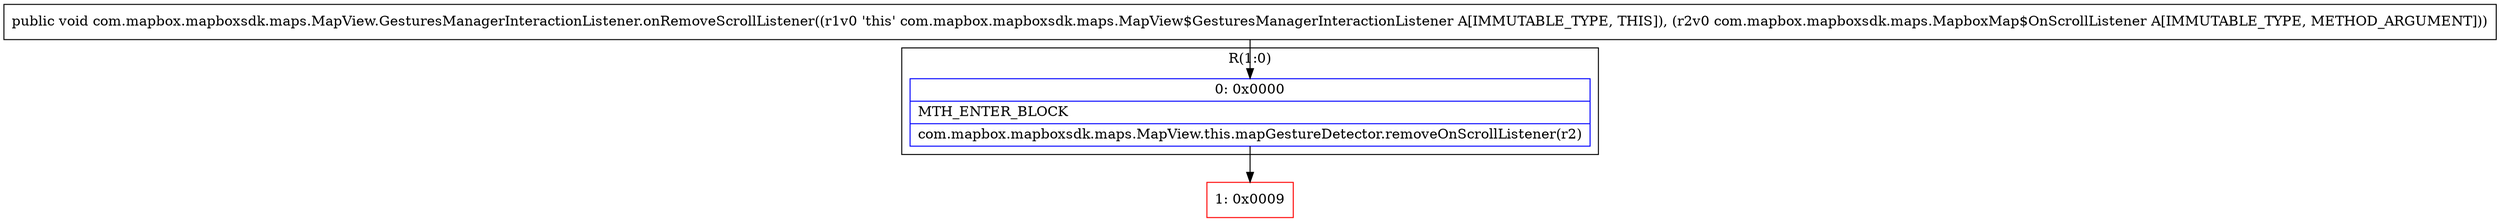 digraph "CFG forcom.mapbox.mapboxsdk.maps.MapView.GesturesManagerInteractionListener.onRemoveScrollListener(Lcom\/mapbox\/mapboxsdk\/maps\/MapboxMap$OnScrollListener;)V" {
subgraph cluster_Region_1366046489 {
label = "R(1:0)";
node [shape=record,color=blue];
Node_0 [shape=record,label="{0\:\ 0x0000|MTH_ENTER_BLOCK\l|com.mapbox.mapboxsdk.maps.MapView.this.mapGestureDetector.removeOnScrollListener(r2)\l}"];
}
Node_1 [shape=record,color=red,label="{1\:\ 0x0009}"];
MethodNode[shape=record,label="{public void com.mapbox.mapboxsdk.maps.MapView.GesturesManagerInteractionListener.onRemoveScrollListener((r1v0 'this' com.mapbox.mapboxsdk.maps.MapView$GesturesManagerInteractionListener A[IMMUTABLE_TYPE, THIS]), (r2v0 com.mapbox.mapboxsdk.maps.MapboxMap$OnScrollListener A[IMMUTABLE_TYPE, METHOD_ARGUMENT])) }"];
MethodNode -> Node_0;
Node_0 -> Node_1;
}

